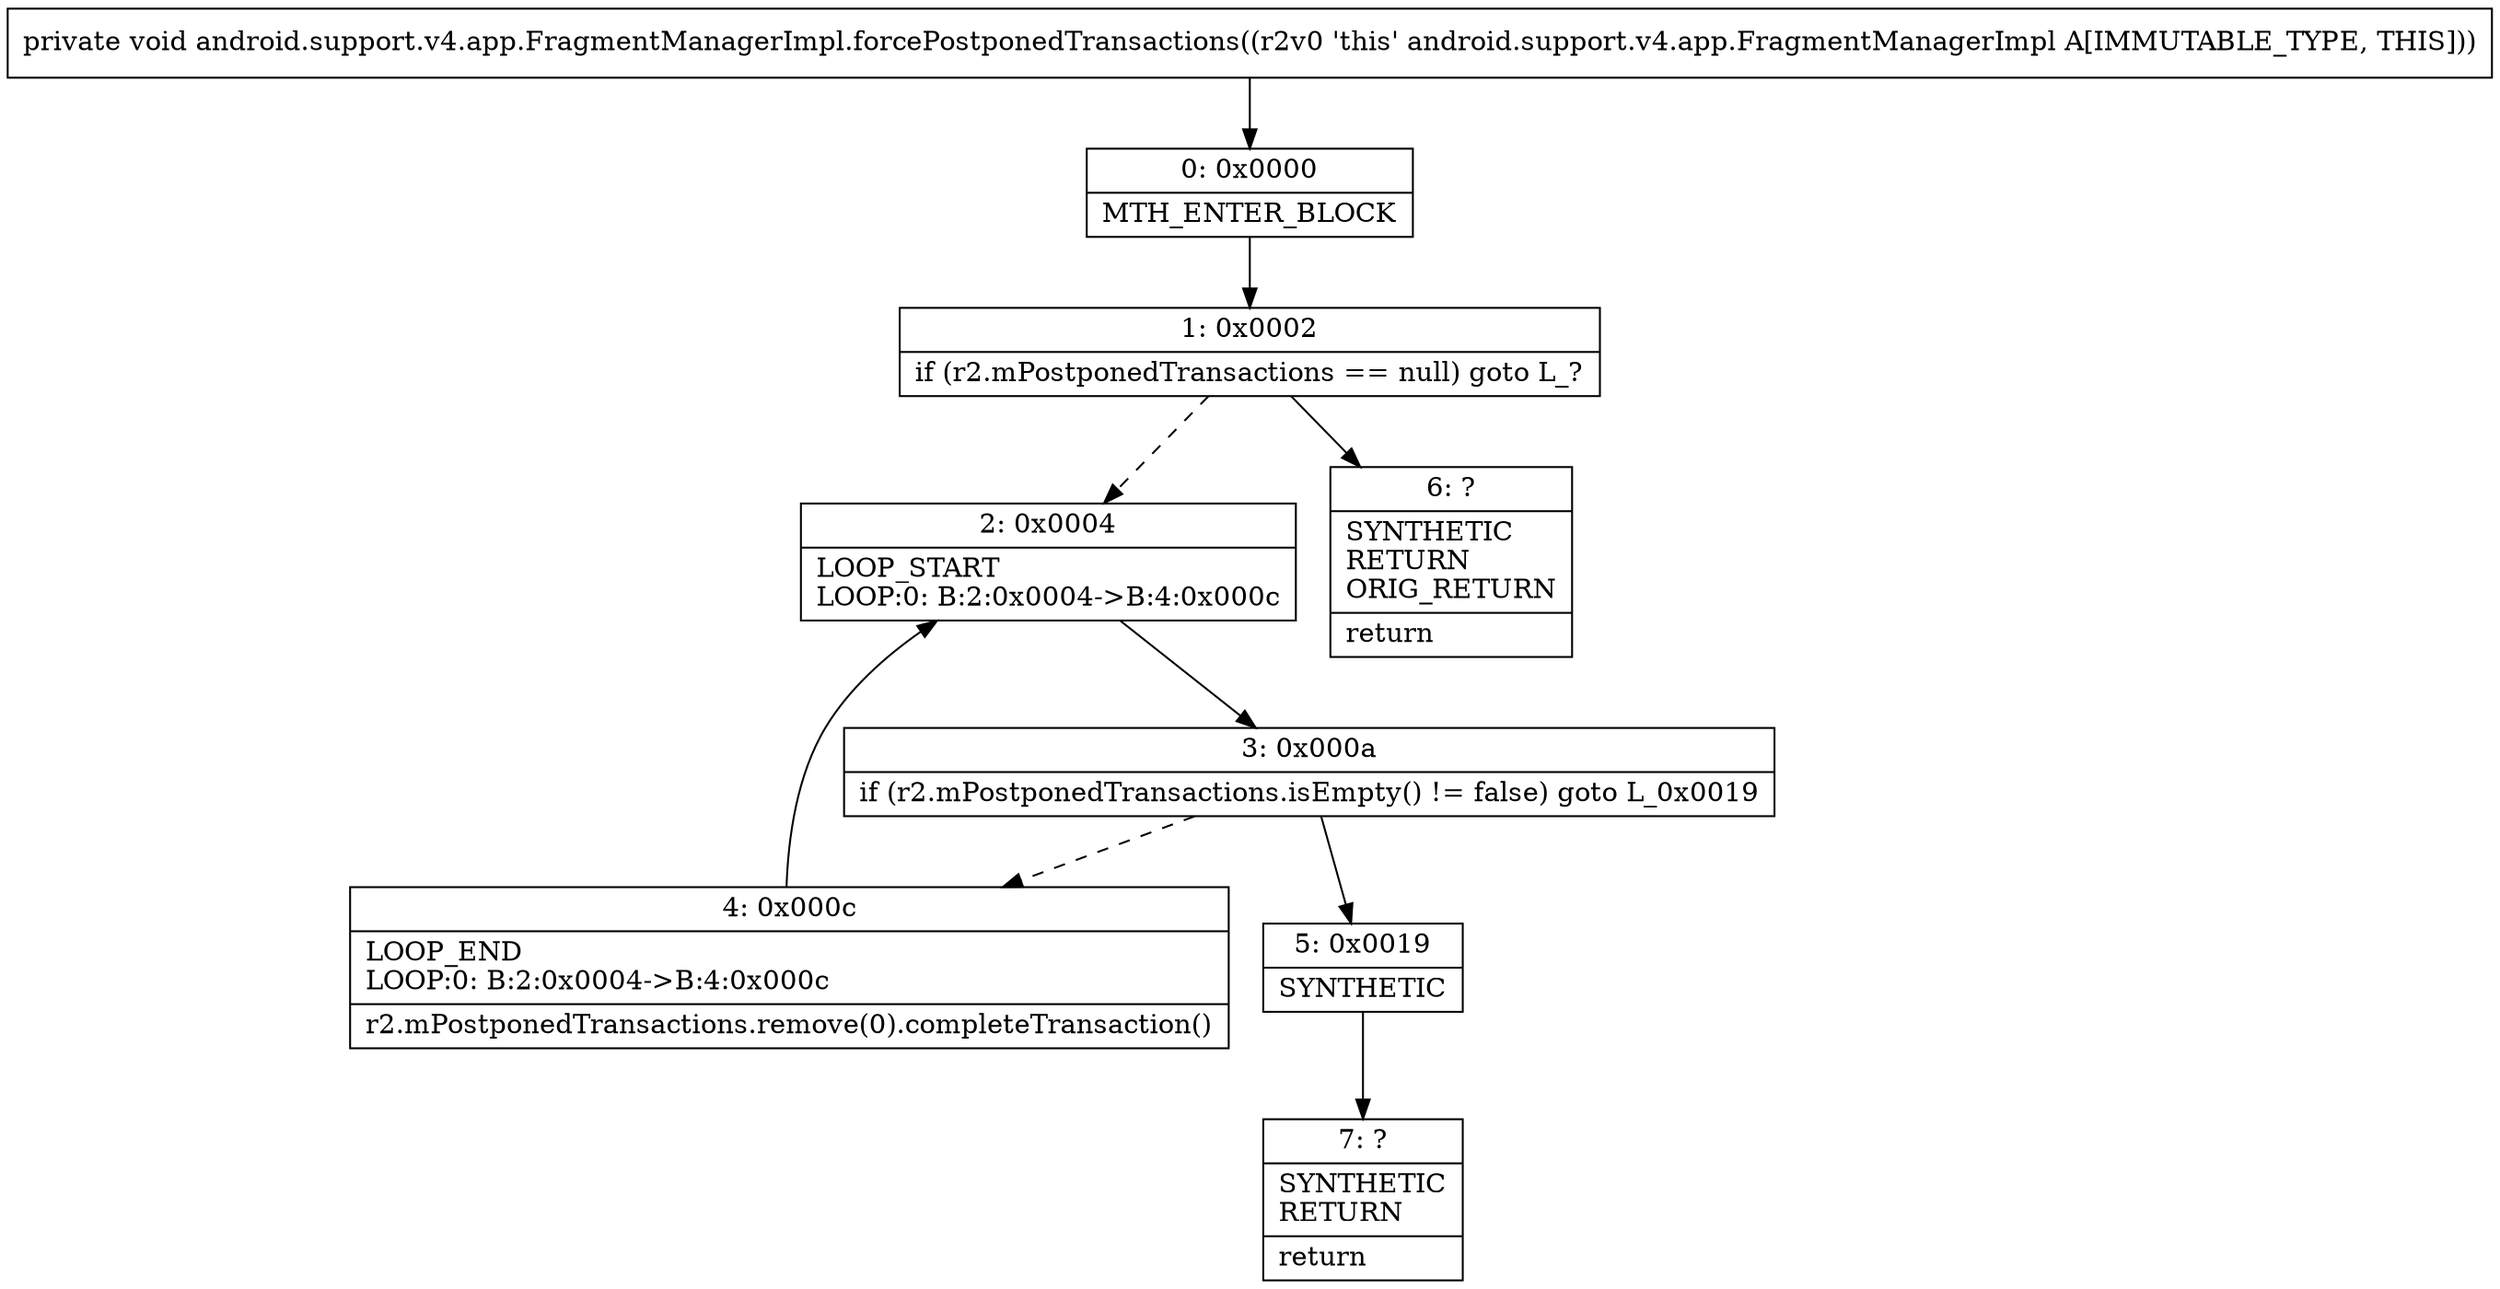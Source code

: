 digraph "CFG forandroid.support.v4.app.FragmentManagerImpl.forcePostponedTransactions()V" {
Node_0 [shape=record,label="{0\:\ 0x0000|MTH_ENTER_BLOCK\l}"];
Node_1 [shape=record,label="{1\:\ 0x0002|if (r2.mPostponedTransactions == null) goto L_?\l}"];
Node_2 [shape=record,label="{2\:\ 0x0004|LOOP_START\lLOOP:0: B:2:0x0004\-\>B:4:0x000c\l}"];
Node_3 [shape=record,label="{3\:\ 0x000a|if (r2.mPostponedTransactions.isEmpty() != false) goto L_0x0019\l}"];
Node_4 [shape=record,label="{4\:\ 0x000c|LOOP_END\lLOOP:0: B:2:0x0004\-\>B:4:0x000c\l|r2.mPostponedTransactions.remove(0).completeTransaction()\l}"];
Node_5 [shape=record,label="{5\:\ 0x0019|SYNTHETIC\l}"];
Node_6 [shape=record,label="{6\:\ ?|SYNTHETIC\lRETURN\lORIG_RETURN\l|return\l}"];
Node_7 [shape=record,label="{7\:\ ?|SYNTHETIC\lRETURN\l|return\l}"];
MethodNode[shape=record,label="{private void android.support.v4.app.FragmentManagerImpl.forcePostponedTransactions((r2v0 'this' android.support.v4.app.FragmentManagerImpl A[IMMUTABLE_TYPE, THIS])) }"];
MethodNode -> Node_0;
Node_0 -> Node_1;
Node_1 -> Node_2[style=dashed];
Node_1 -> Node_6;
Node_2 -> Node_3;
Node_3 -> Node_4[style=dashed];
Node_3 -> Node_5;
Node_4 -> Node_2;
Node_5 -> Node_7;
}

